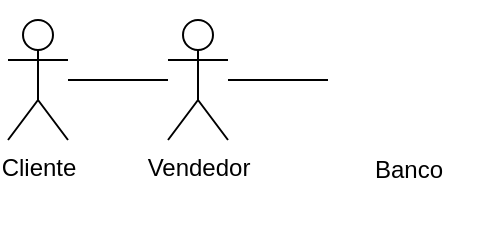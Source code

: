 <mxfile version="27.0.5">
  <diagram name="Page-1" id="PMRM-tvarxyruDxW756n">
    <mxGraphModel dx="475" dy="280" grid="1" gridSize="10" guides="1" tooltips="1" connect="1" arrows="1" fold="1" page="1" pageScale="1" pageWidth="850" pageHeight="1100" math="0" shadow="0">
      <root>
        <mxCell id="0" />
        <mxCell id="1" parent="0" />
        <mxCell id="it1CPHN3VHA2Hpd2D_vX-1" value="Cliente" style="shape=umlActor;verticalLabelPosition=bottom;verticalAlign=top;html=1;outlineConnect=0;" parent="1" vertex="1">
          <mxGeometry x="240" y="400" width="30" height="60" as="geometry" />
        </mxCell>
        <mxCell id="it1CPHN3VHA2Hpd2D_vX-2" value="Vendedor" style="shape=umlActor;verticalLabelPosition=bottom;verticalAlign=top;html=1;outlineConnect=0;" parent="1" vertex="1">
          <mxGeometry x="320" y="400" width="30" height="60" as="geometry" />
        </mxCell>
        <mxCell id="it1CPHN3VHA2Hpd2D_vX-5" value="" style="shape=image;verticalLabelPosition=bottom;labelBackgroundColor=default;verticalAlign=top;aspect=fixed;imageAspect=0;image=https://thumbs.dreamstime.com/b/simple-line-drawing-bank-building-columns-dollar-sign-symbolizing-financial-institutions-icon-style-illustration-331201110.jpg;" parent="1" vertex="1">
          <mxGeometry x="400" y="390" width="80" height="80" as="geometry" />
        </mxCell>
        <mxCell id="it1CPHN3VHA2Hpd2D_vX-6" value="" style="endArrow=none;html=1;rounded=0;" parent="1" source="it1CPHN3VHA2Hpd2D_vX-1" target="it1CPHN3VHA2Hpd2D_vX-2" edge="1">
          <mxGeometry width="50" height="50" relative="1" as="geometry">
            <mxPoint x="290" y="460" as="sourcePoint" />
            <mxPoint x="340" y="410" as="targetPoint" />
          </mxGeometry>
        </mxCell>
        <mxCell id="it1CPHN3VHA2Hpd2D_vX-7" value="" style="endArrow=none;html=1;rounded=0;" parent="1" source="it1CPHN3VHA2Hpd2D_vX-2" target="it1CPHN3VHA2Hpd2D_vX-5" edge="1">
          <mxGeometry width="50" height="50" relative="1" as="geometry">
            <mxPoint x="290" y="460" as="sourcePoint" />
            <mxPoint x="340" y="410" as="targetPoint" />
          </mxGeometry>
        </mxCell>
        <mxCell id="bBR16xnRWML2KquuAIZx-1" value="Banco&lt;div&gt;&lt;br&gt;&lt;/div&gt;" style="text;html=1;align=center;verticalAlign=middle;resizable=0;points=[];autosize=1;strokeColor=none;fillColor=none;" vertex="1" parent="1">
          <mxGeometry x="410" y="462" width="60" height="40" as="geometry" />
        </mxCell>
      </root>
    </mxGraphModel>
  </diagram>
</mxfile>
